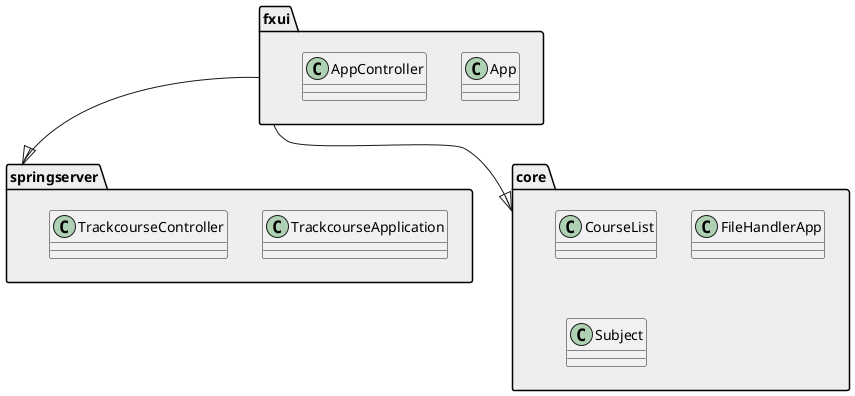 @startuml
package "fxui" #EEEEEE {
class App
class AppController
}

package "springserver" #EEEEEE {
class TrackcourseApplication
class TrackcourseController
}

package "core" #EEEEEE {
class CourseList
class FileHandlerApp
class Subject
}

fxui --|> springserver
fxui --|> core

@enduml